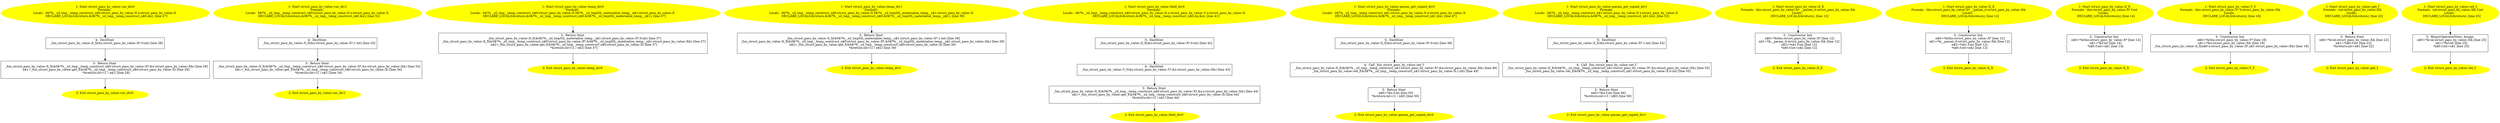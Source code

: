 /* @generated */
digraph iCFG {
"var_div0#struct_pass_by_value#_ZN20struct_pass_by_value8var_div0Ev.ea769bea3089b35ba8da79453ced9a10_1" [label="1: Start struct_pass_by_value::var_div0\nFormals: \nLocals:  0$?%__sil_tmp__temp_construct_n$0:struct_pass_by_value::X x:struct_pass_by_value::X \n   DECLARE_LOCALS(&return,&0$?%__sil_tmp__temp_construct_n$0,&x); [line 27]\n " color=yellow style=filled]
	

	 "var_div0#struct_pass_by_value#_ZN20struct_pass_by_value8var_div0Ev.ea769bea3089b35ba8da79453ced9a10_1" -> "var_div0#struct_pass_by_value#_ZN20struct_pass_by_value8var_div0Ev.ea769bea3089b35ba8da79453ced9a10_4" ;
"var_div0#struct_pass_by_value#_ZN20struct_pass_by_value8var_div0Ev.ea769bea3089b35ba8da79453ced9a10_2" [label="2: Exit struct_pass_by_value::var_div0 \n  " color=yellow style=filled]
	

"var_div0#struct_pass_by_value#_ZN20struct_pass_by_value8var_div0Ev.ea769bea3089b35ba8da79453ced9a10_3" [label="3:  Return Stmt \n   _fun_struct_pass_by_value::X_X(&0$?%__sil_tmp__temp_construct_n$0:struct_pass_by_value::X*,&x:struct_pass_by_value::X&) [line 29]\n  n$1=_fun_struct_pass_by_value::get_f(&0$?%__sil_tmp__temp_construct_n$0:struct_pass_by_value::X) [line 29]\n  *&return:int=(1 / n$1) [line 29]\n " shape="box"]
	

	 "var_div0#struct_pass_by_value#_ZN20struct_pass_by_value8var_div0Ev.ea769bea3089b35ba8da79453ced9a10_3" -> "var_div0#struct_pass_by_value#_ZN20struct_pass_by_value8var_div0Ev.ea769bea3089b35ba8da79453ced9a10_2" ;
"var_div0#struct_pass_by_value#_ZN20struct_pass_by_value8var_div0Ev.ea769bea3089b35ba8da79453ced9a10_4" [label="4:  DeclStmt \n   _fun_struct_pass_by_value::X_X(&x:struct_pass_by_value::X*,0:int) [line 28]\n " shape="box"]
	

	 "var_div0#struct_pass_by_value#_ZN20struct_pass_by_value8var_div0Ev.ea769bea3089b35ba8da79453ced9a10_4" -> "var_div0#struct_pass_by_value#_ZN20struct_pass_by_value8var_div0Ev.ea769bea3089b35ba8da79453ced9a10_3" ;
"var_div1#struct_pass_by_value#_ZN20struct_pass_by_value8var_div1Ev.8d008dbf4f81bb7828cb268151c5d801_1" [label="1: Start struct_pass_by_value::var_div1\nFormals: \nLocals:  0$?%__sil_tmp__temp_construct_n$0:struct_pass_by_value::X x:struct_pass_by_value::X \n   DECLARE_LOCALS(&return,&0$?%__sil_tmp__temp_construct_n$0,&x); [line 32]\n " color=yellow style=filled]
	

	 "var_div1#struct_pass_by_value#_ZN20struct_pass_by_value8var_div1Ev.8d008dbf4f81bb7828cb268151c5d801_1" -> "var_div1#struct_pass_by_value#_ZN20struct_pass_by_value8var_div1Ev.8d008dbf4f81bb7828cb268151c5d801_4" ;
"var_div1#struct_pass_by_value#_ZN20struct_pass_by_value8var_div1Ev.8d008dbf4f81bb7828cb268151c5d801_2" [label="2: Exit struct_pass_by_value::var_div1 \n  " color=yellow style=filled]
	

"var_div1#struct_pass_by_value#_ZN20struct_pass_by_value8var_div1Ev.8d008dbf4f81bb7828cb268151c5d801_3" [label="3:  Return Stmt \n   _fun_struct_pass_by_value::X_X(&0$?%__sil_tmp__temp_construct_n$0:struct_pass_by_value::X*,&x:struct_pass_by_value::X&) [line 34]\n  n$1=_fun_struct_pass_by_value::get_f(&0$?%__sil_tmp__temp_construct_n$0:struct_pass_by_value::X) [line 34]\n  *&return:int=(1 / n$1) [line 34]\n " shape="box"]
	

	 "var_div1#struct_pass_by_value#_ZN20struct_pass_by_value8var_div1Ev.8d008dbf4f81bb7828cb268151c5d801_3" -> "var_div1#struct_pass_by_value#_ZN20struct_pass_by_value8var_div1Ev.8d008dbf4f81bb7828cb268151c5d801_2" ;
"var_div1#struct_pass_by_value#_ZN20struct_pass_by_value8var_div1Ev.8d008dbf4f81bb7828cb268151c5d801_4" [label="4:  DeclStmt \n   _fun_struct_pass_by_value::X_X(&x:struct_pass_by_value::X*,1:int) [line 33]\n " shape="box"]
	

	 "var_div1#struct_pass_by_value#_ZN20struct_pass_by_value8var_div1Ev.8d008dbf4f81bb7828cb268151c5d801_4" -> "var_div1#struct_pass_by_value#_ZN20struct_pass_by_value8var_div1Ev.8d008dbf4f81bb7828cb268151c5d801_3" ;
"temp_div0#struct_pass_by_value#_ZN20struct_pass_by_value9temp_div0Ev.6a3fc7a7402a35ea8c204e12f479e694_1" [label="1: Start struct_pass_by_value::temp_div0\nFormals: \nLocals:  0$?%__sil_tmp__temp_construct_n$0:struct_pass_by_value::X 0$?%__sil_tmpSIL_materialize_temp__n$1:struct_pass_by_value::X \n   DECLARE_LOCALS(&return,&0$?%__sil_tmp__temp_construct_n$0,&0$?%__sil_tmpSIL_materialize_temp__n$1); [line 37]\n " color=yellow style=filled]
	

	 "temp_div0#struct_pass_by_value#_ZN20struct_pass_by_value9temp_div0Ev.6a3fc7a7402a35ea8c204e12f479e694_1" -> "temp_div0#struct_pass_by_value#_ZN20struct_pass_by_value9temp_div0Ev.6a3fc7a7402a35ea8c204e12f479e694_3" ;
"temp_div0#struct_pass_by_value#_ZN20struct_pass_by_value9temp_div0Ev.6a3fc7a7402a35ea8c204e12f479e694_2" [label="2: Exit struct_pass_by_value::temp_div0 \n  " color=yellow style=filled]
	

"temp_div0#struct_pass_by_value#_ZN20struct_pass_by_value9temp_div0Ev.6a3fc7a7402a35ea8c204e12f479e694_3" [label="3:  Return Stmt \n   _fun_struct_pass_by_value::X_X(&0$?%__sil_tmpSIL_materialize_temp__n$1:struct_pass_by_value::X*,0:int) [line 37]\n  _fun_struct_pass_by_value::X_X(&0$?%__sil_tmp__temp_construct_n$0:struct_pass_by_value::X*,&0$?%__sil_tmpSIL_materialize_temp__n$1:struct_pass_by_value::X&) [line 37]\n  n$2=_fun_struct_pass_by_value::get_f(&0$?%__sil_tmp__temp_construct_n$0:struct_pass_by_value::X) [line 37]\n  *&return:int=(1 / n$2) [line 37]\n " shape="box"]
	

	 "temp_div0#struct_pass_by_value#_ZN20struct_pass_by_value9temp_div0Ev.6a3fc7a7402a35ea8c204e12f479e694_3" -> "temp_div0#struct_pass_by_value#_ZN20struct_pass_by_value9temp_div0Ev.6a3fc7a7402a35ea8c204e12f479e694_2" ;
"temp_div1#struct_pass_by_value#_ZN20struct_pass_by_value9temp_div1Ev.e4430496c9975df81d6f1cda9849e4c1_1" [label="1: Start struct_pass_by_value::temp_div1\nFormals: \nLocals:  0$?%__sil_tmp__temp_construct_n$0:struct_pass_by_value::X 0$?%__sil_tmpSIL_materialize_temp__n$1:struct_pass_by_value::X \n   DECLARE_LOCALS(&return,&0$?%__sil_tmp__temp_construct_n$0,&0$?%__sil_tmpSIL_materialize_temp__n$1); [line 39]\n " color=yellow style=filled]
	

	 "temp_div1#struct_pass_by_value#_ZN20struct_pass_by_value9temp_div1Ev.e4430496c9975df81d6f1cda9849e4c1_1" -> "temp_div1#struct_pass_by_value#_ZN20struct_pass_by_value9temp_div1Ev.e4430496c9975df81d6f1cda9849e4c1_3" ;
"temp_div1#struct_pass_by_value#_ZN20struct_pass_by_value9temp_div1Ev.e4430496c9975df81d6f1cda9849e4c1_2" [label="2: Exit struct_pass_by_value::temp_div1 \n  " color=yellow style=filled]
	

"temp_div1#struct_pass_by_value#_ZN20struct_pass_by_value9temp_div1Ev.e4430496c9975df81d6f1cda9849e4c1_3" [label="3:  Return Stmt \n   _fun_struct_pass_by_value::X_X(&0$?%__sil_tmpSIL_materialize_temp__n$1:struct_pass_by_value::X*,1:int) [line 39]\n  _fun_struct_pass_by_value::X_X(&0$?%__sil_tmp__temp_construct_n$0:struct_pass_by_value::X*,&0$?%__sil_tmpSIL_materialize_temp__n$1:struct_pass_by_value::X&) [line 39]\n  n$2=_fun_struct_pass_by_value::get_f(&0$?%__sil_tmp__temp_construct_n$0:struct_pass_by_value::X) [line 39]\n  *&return:int=(1 / n$2) [line 39]\n " shape="box"]
	

	 "temp_div1#struct_pass_by_value#_ZN20struct_pass_by_value9temp_div1Ev.e4430496c9975df81d6f1cda9849e4c1_3" -> "temp_div1#struct_pass_by_value#_ZN20struct_pass_by_value9temp_div1Ev.e4430496c9975df81d6f1cda9849e4c1_2" ;
"field_div0#struct_pass_by_value#_ZN20struct_pass_by_value10field_div0Ev.12455f7da0951932d0d6e44f468a9dfa_1" [label="1: Start struct_pass_by_value::field_div0\nFormals: \nLocals:  0$?%__sil_tmp__temp_construct_n$0:struct_pass_by_value::X y:struct_pass_by_value::Y x:struct_pass_by_value::X \n   DECLARE_LOCALS(&return,&0$?%__sil_tmp__temp_construct_n$0,&y,&x); [line 41]\n " color=yellow style=filled]
	

	 "field_div0#struct_pass_by_value#_ZN20struct_pass_by_value10field_div0Ev.12455f7da0951932d0d6e44f468a9dfa_1" -> "field_div0#struct_pass_by_value#_ZN20struct_pass_by_value10field_div0Ev.12455f7da0951932d0d6e44f468a9dfa_5" ;
"field_div0#struct_pass_by_value#_ZN20struct_pass_by_value10field_div0Ev.12455f7da0951932d0d6e44f468a9dfa_2" [label="2: Exit struct_pass_by_value::field_div0 \n  " color=yellow style=filled]
	

"field_div0#struct_pass_by_value#_ZN20struct_pass_by_value10field_div0Ev.12455f7da0951932d0d6e44f468a9dfa_3" [label="3:  Return Stmt \n   _fun_struct_pass_by_value::X_X(&0$?%__sil_tmp__temp_construct_n$0:struct_pass_by_value::X*,&y.x:struct_pass_by_value::X&) [line 44]\n  n$1=_fun_struct_pass_by_value::get_f(&0$?%__sil_tmp__temp_construct_n$0:struct_pass_by_value::X) [line 44]\n  *&return:int=(1 / n$1) [line 44]\n " shape="box"]
	

	 "field_div0#struct_pass_by_value#_ZN20struct_pass_by_value10field_div0Ev.12455f7da0951932d0d6e44f468a9dfa_3" -> "field_div0#struct_pass_by_value#_ZN20struct_pass_by_value10field_div0Ev.12455f7da0951932d0d6e44f468a9dfa_2" ;
"field_div0#struct_pass_by_value#_ZN20struct_pass_by_value10field_div0Ev.12455f7da0951932d0d6e44f468a9dfa_4" [label="4:  DeclStmt \n   _fun_struct_pass_by_value::Y_Y(&y:struct_pass_by_value::Y*,&x:struct_pass_by_value::X&) [line 43]\n " shape="box"]
	

	 "field_div0#struct_pass_by_value#_ZN20struct_pass_by_value10field_div0Ev.12455f7da0951932d0d6e44f468a9dfa_4" -> "field_div0#struct_pass_by_value#_ZN20struct_pass_by_value10field_div0Ev.12455f7da0951932d0d6e44f468a9dfa_3" ;
"field_div0#struct_pass_by_value#_ZN20struct_pass_by_value10field_div0Ev.12455f7da0951932d0d6e44f468a9dfa_5" [label="5:  DeclStmt \n   _fun_struct_pass_by_value::X_X(&x:struct_pass_by_value::X*,0:int) [line 42]\n " shape="box"]
	

	 "field_div0#struct_pass_by_value#_ZN20struct_pass_by_value10field_div0Ev.12455f7da0951932d0d6e44f468a9dfa_5" -> "field_div0#struct_pass_by_value#_ZN20struct_pass_by_value10field_div0Ev.12455f7da0951932d0d6e44f468a9dfa_4" ;
"param_get_copied_div0#struct_pass_by_value#_ZN20struct_pass_by_value21param_get_copied_div0Ev.bc08f53bd406a8850971bd434a8e414b_1" [label="1: Start struct_pass_by_value::param_get_copied_div0\nFormals: \nLocals:  0$?%__sil_tmp__temp_construct_n$1:struct_pass_by_value::X x:struct_pass_by_value::X \n   DECLARE_LOCALS(&return,&0$?%__sil_tmp__temp_construct_n$1,&x); [line 47]\n " color=yellow style=filled]
	

	 "param_get_copied_div0#struct_pass_by_value#_ZN20struct_pass_by_value21param_get_copied_div0Ev.bc08f53bd406a8850971bd434a8e414b_1" -> "param_get_copied_div0#struct_pass_by_value#_ZN20struct_pass_by_value21param_get_copied_div0Ev.bc08f53bd406a8850971bd434a8e414b_5" ;
"param_get_copied_div0#struct_pass_by_value#_ZN20struct_pass_by_value21param_get_copied_div0Ev.bc08f53bd406a8850971bd434a8e414b_2" [label="2: Exit struct_pass_by_value::param_get_copied_div0 \n  " color=yellow style=filled]
	

"param_get_copied_div0#struct_pass_by_value#_ZN20struct_pass_by_value21param_get_copied_div0Ev.bc08f53bd406a8850971bd434a8e414b_3" [label="3:  Return Stmt \n   n$0=*&x.f:int [line 50]\n  *&return:int=(1 / n$0) [line 50]\n " shape="box"]
	

	 "param_get_copied_div0#struct_pass_by_value#_ZN20struct_pass_by_value21param_get_copied_div0Ev.bc08f53bd406a8850971bd434a8e414b_3" -> "param_get_copied_div0#struct_pass_by_value#_ZN20struct_pass_by_value21param_get_copied_div0Ev.bc08f53bd406a8850971bd434a8e414b_2" ;
"param_get_copied_div0#struct_pass_by_value#_ZN20struct_pass_by_value21param_get_copied_div0Ev.bc08f53bd406a8850971bd434a8e414b_4" [label="4:  Call _fun_struct_pass_by_value::set_f \n   _fun_struct_pass_by_value::X_X(&0$?%__sil_tmp__temp_construct_n$1:struct_pass_by_value::X*,&x:struct_pass_by_value::X&) [line 49]\n  _fun_struct_pass_by_value::set_f(&0$?%__sil_tmp__temp_construct_n$1:struct_pass_by_value::X,1:int) [line 49]\n " shape="box"]
	

	 "param_get_copied_div0#struct_pass_by_value#_ZN20struct_pass_by_value21param_get_copied_div0Ev.bc08f53bd406a8850971bd434a8e414b_4" -> "param_get_copied_div0#struct_pass_by_value#_ZN20struct_pass_by_value21param_get_copied_div0Ev.bc08f53bd406a8850971bd434a8e414b_3" ;
"param_get_copied_div0#struct_pass_by_value#_ZN20struct_pass_by_value21param_get_copied_div0Ev.bc08f53bd406a8850971bd434a8e414b_5" [label="5:  DeclStmt \n   _fun_struct_pass_by_value::X_X(&x:struct_pass_by_value::X*,0:int) [line 48]\n " shape="box"]
	

	 "param_get_copied_div0#struct_pass_by_value#_ZN20struct_pass_by_value21param_get_copied_div0Ev.bc08f53bd406a8850971bd434a8e414b_5" -> "param_get_copied_div0#struct_pass_by_value#_ZN20struct_pass_by_value21param_get_copied_div0Ev.bc08f53bd406a8850971bd434a8e414b_4" ;
"param_get_copied_div1#struct_pass_by_value#_ZN20struct_pass_by_value21param_get_copied_div1Ev.a478d92732cbfd3143baded8caa93a88_1" [label="1: Start struct_pass_by_value::param_get_copied_div1\nFormals: \nLocals:  0$?%__sil_tmp__temp_construct_n$1:struct_pass_by_value::X x:struct_pass_by_value::X \n   DECLARE_LOCALS(&return,&0$?%__sil_tmp__temp_construct_n$1,&x); [line 53]\n " color=yellow style=filled]
	

	 "param_get_copied_div1#struct_pass_by_value#_ZN20struct_pass_by_value21param_get_copied_div1Ev.a478d92732cbfd3143baded8caa93a88_1" -> "param_get_copied_div1#struct_pass_by_value#_ZN20struct_pass_by_value21param_get_copied_div1Ev.a478d92732cbfd3143baded8caa93a88_5" ;
"param_get_copied_div1#struct_pass_by_value#_ZN20struct_pass_by_value21param_get_copied_div1Ev.a478d92732cbfd3143baded8caa93a88_2" [label="2: Exit struct_pass_by_value::param_get_copied_div1 \n  " color=yellow style=filled]
	

"param_get_copied_div1#struct_pass_by_value#_ZN20struct_pass_by_value21param_get_copied_div1Ev.a478d92732cbfd3143baded8caa93a88_3" [label="3:  Return Stmt \n   n$0=*&x.f:int [line 56]\n  *&return:int=(1 / n$0) [line 56]\n " shape="box"]
	

	 "param_get_copied_div1#struct_pass_by_value#_ZN20struct_pass_by_value21param_get_copied_div1Ev.a478d92732cbfd3143baded8caa93a88_3" -> "param_get_copied_div1#struct_pass_by_value#_ZN20struct_pass_by_value21param_get_copied_div1Ev.a478d92732cbfd3143baded8caa93a88_2" ;
"param_get_copied_div1#struct_pass_by_value#_ZN20struct_pass_by_value21param_get_copied_div1Ev.a478d92732cbfd3143baded8caa93a88_4" [label="4:  Call _fun_struct_pass_by_value::set_f \n   _fun_struct_pass_by_value::X_X(&0$?%__sil_tmp__temp_construct_n$1:struct_pass_by_value::X*,&x:struct_pass_by_value::X&) [line 55]\n  _fun_struct_pass_by_value::set_f(&0$?%__sil_tmp__temp_construct_n$1:struct_pass_by_value::X,0:int) [line 55]\n " shape="box"]
	

	 "param_get_copied_div1#struct_pass_by_value#_ZN20struct_pass_by_value21param_get_copied_div1Ev.a478d92732cbfd3143baded8caa93a88_4" -> "param_get_copied_div1#struct_pass_by_value#_ZN20struct_pass_by_value21param_get_copied_div1Ev.a478d92732cbfd3143baded8caa93a88_3" ;
"param_get_copied_div1#struct_pass_by_value#_ZN20struct_pass_by_value21param_get_copied_div1Ev.a478d92732cbfd3143baded8caa93a88_5" [label="5:  DeclStmt \n   _fun_struct_pass_by_value::X_X(&x:struct_pass_by_value::X*,1:int) [line 54]\n " shape="box"]
	

	 "param_get_copied_div1#struct_pass_by_value#_ZN20struct_pass_by_value21param_get_copied_div1Ev.a478d92732cbfd3143baded8caa93a88_5" -> "param_get_copied_div1#struct_pass_by_value#_ZN20struct_pass_by_value21param_get_copied_div1Ev.a478d92732cbfd3143baded8caa93a88_4" ;
"X#X#struct_pass_by_value#{_ZN20struct_pass_by_value1XC1EOS0_|constexpr}.38a71213b4829bbfe72ae0107ed450f0_1" [label="1: Start struct_pass_by_value::X_X\nFormals:  this:struct_pass_by_value::X* __param_0:struct_pass_by_value::X&\nLocals:  \n   DECLARE_LOCALS(&return); [line 12]\n " color=yellow style=filled]
	

	 "X#X#struct_pass_by_value#{_ZN20struct_pass_by_value1XC1EOS0_|constexpr}.38a71213b4829bbfe72ae0107ed450f0_1" -> "X#X#struct_pass_by_value#{_ZN20struct_pass_by_value1XC1EOS0_|constexpr}.38a71213b4829bbfe72ae0107ed450f0_3" ;
"X#X#struct_pass_by_value#{_ZN20struct_pass_by_value1XC1EOS0_|constexpr}.38a71213b4829bbfe72ae0107ed450f0_2" [label="2: Exit struct_pass_by_value::X_X \n  " color=yellow style=filled]
	

"X#X#struct_pass_by_value#{_ZN20struct_pass_by_value1XC1EOS0_|constexpr}.38a71213b4829bbfe72ae0107ed450f0_3" [label="3:  Constructor Init \n   n$0=*&this:struct_pass_by_value::X* [line 12]\n  n$1=*&__param_0:struct_pass_by_value::X& [line 12]\n  n$2=*n$1.f:int [line 12]\n  *n$0.f:int=n$2 [line 12]\n " shape="box"]
	

	 "X#X#struct_pass_by_value#{_ZN20struct_pass_by_value1XC1EOS0_|constexpr}.38a71213b4829bbfe72ae0107ed450f0_3" -> "X#X#struct_pass_by_value#{_ZN20struct_pass_by_value1XC1EOS0_|constexpr}.38a71213b4829bbfe72ae0107ed450f0_2" ;
"X#X#struct_pass_by_value#{_ZN20struct_pass_by_value1XC1ERKS0_|constexpr}.395223c91e8475ac0e16cddc9acb281d_1" [label="1: Start struct_pass_by_value::X_X\nFormals:  this:struct_pass_by_value::X* __param_0:struct_pass_by_value::X&\nLocals:  \n   DECLARE_LOCALS(&return); [line 12]\n " color=yellow style=filled]
	

	 "X#X#struct_pass_by_value#{_ZN20struct_pass_by_value1XC1ERKS0_|constexpr}.395223c91e8475ac0e16cddc9acb281d_1" -> "X#X#struct_pass_by_value#{_ZN20struct_pass_by_value1XC1ERKS0_|constexpr}.395223c91e8475ac0e16cddc9acb281d_3" ;
"X#X#struct_pass_by_value#{_ZN20struct_pass_by_value1XC1ERKS0_|constexpr}.395223c91e8475ac0e16cddc9acb281d_2" [label="2: Exit struct_pass_by_value::X_X \n  " color=yellow style=filled]
	

"X#X#struct_pass_by_value#{_ZN20struct_pass_by_value1XC1ERKS0_|constexpr}.395223c91e8475ac0e16cddc9acb281d_3" [label="3:  Constructor Init \n   n$0=*&this:struct_pass_by_value::X* [line 12]\n  n$1=*&__param_0:struct_pass_by_value::X& [line 12]\n  n$2=*n$1.f:int [line 12]\n  *n$0.f:int=n$2 [line 12]\n " shape="box"]
	

	 "X#X#struct_pass_by_value#{_ZN20struct_pass_by_value1XC1ERKS0_|constexpr}.395223c91e8475ac0e16cddc9acb281d_3" -> "X#X#struct_pass_by_value#{_ZN20struct_pass_by_value1XC1ERKS0_|constexpr}.395223c91e8475ac0e16cddc9acb281d_2" ;
"X#X#struct_pass_by_value#{_ZN20struct_pass_by_value1XC1Ei}.4c01f928279242a5994b8212d85ebedb_1" [label="1: Start struct_pass_by_value::X_X\nFormals:  this:struct_pass_by_value::X* f:int\nLocals:  \n   DECLARE_LOCALS(&return); [line 14]\n " color=yellow style=filled]
	

	 "X#X#struct_pass_by_value#{_ZN20struct_pass_by_value1XC1Ei}.4c01f928279242a5994b8212d85ebedb_1" -> "X#X#struct_pass_by_value#{_ZN20struct_pass_by_value1XC1Ei}.4c01f928279242a5994b8212d85ebedb_3" ;
"X#X#struct_pass_by_value#{_ZN20struct_pass_by_value1XC1Ei}.4c01f928279242a5994b8212d85ebedb_2" [label="2: Exit struct_pass_by_value::X_X \n  " color=yellow style=filled]
	

"X#X#struct_pass_by_value#{_ZN20struct_pass_by_value1XC1Ei}.4c01f928279242a5994b8212d85ebedb_3" [label="3:  Constructor Init \n   n$0=*&this:struct_pass_by_value::X* [line 14]\n  n$1=*&f:int [line 14]\n  *n$0.f:int=n$1 [line 14]\n " shape="box"]
	

	 "X#X#struct_pass_by_value#{_ZN20struct_pass_by_value1XC1Ei}.4c01f928279242a5994b8212d85ebedb_3" -> "X#X#struct_pass_by_value#{_ZN20struct_pass_by_value1XC1Ei}.4c01f928279242a5994b8212d85ebedb_2" ;
"Y#Y#struct_pass_by_value#{_ZN20struct_pass_by_value1YC1ERKNS_1XE}.8a81f6f538ade21c1d4ebc1a51bad9e6_1" [label="1: Start struct_pass_by_value::Y_Y\nFormals:  this:struct_pass_by_value::Y* x:struct_pass_by_value::X&\nLocals:  \n   DECLARE_LOCALS(&return); [line 18]\n " color=yellow style=filled]
	

	 "Y#Y#struct_pass_by_value#{_ZN20struct_pass_by_value1YC1ERKNS_1XE}.8a81f6f538ade21c1d4ebc1a51bad9e6_1" -> "Y#Y#struct_pass_by_value#{_ZN20struct_pass_by_value1YC1ERKNS_1XE}.8a81f6f538ade21c1d4ebc1a51bad9e6_3" ;
"Y#Y#struct_pass_by_value#{_ZN20struct_pass_by_value1YC1ERKNS_1XE}.8a81f6f538ade21c1d4ebc1a51bad9e6_2" [label="2: Exit struct_pass_by_value::Y_Y \n  " color=yellow style=filled]
	

"Y#Y#struct_pass_by_value#{_ZN20struct_pass_by_value1YC1ERKNS_1XE}.8a81f6f538ade21c1d4ebc1a51bad9e6_3" [label="3:  Constructor Init \n   n$0=*&this:struct_pass_by_value::Y* [line 18]\n  n$1=*&x:struct_pass_by_value::X& [line 18]\n  _fun_struct_pass_by_value::X_X(n$0.x:struct_pass_by_value::X*,n$1:struct_pass_by_value::X&) [line 18]\n " shape="box"]
	

	 "Y#Y#struct_pass_by_value#{_ZN20struct_pass_by_value1YC1ERKNS_1XE}.8a81f6f538ade21c1d4ebc1a51bad9e6_3" -> "Y#Y#struct_pass_by_value#{_ZN20struct_pass_by_value1YC1ERKNS_1XE}.8a81f6f538ade21c1d4ebc1a51bad9e6_2" ;
"get_f#struct_pass_by_value#_ZN20struct_pass_by_value5get_fENS_1XE.d9eb5656addf74c4646b11cf2d3f3307_1" [label="1: Start struct_pass_by_value::get_f\nFormals:  val:struct_pass_by_value::X&\nLocals:  \n   DECLARE_LOCALS(&return); [line 22]\n " color=yellow style=filled]
	

	 "get_f#struct_pass_by_value#_ZN20struct_pass_by_value5get_fENS_1XE.d9eb5656addf74c4646b11cf2d3f3307_1" -> "get_f#struct_pass_by_value#_ZN20struct_pass_by_value5get_fENS_1XE.d9eb5656addf74c4646b11cf2d3f3307_3" ;
"get_f#struct_pass_by_value#_ZN20struct_pass_by_value5get_fENS_1XE.d9eb5656addf74c4646b11cf2d3f3307_2" [label="2: Exit struct_pass_by_value::get_f \n  " color=yellow style=filled]
	

"get_f#struct_pass_by_value#_ZN20struct_pass_by_value5get_fENS_1XE.d9eb5656addf74c4646b11cf2d3f3307_3" [label="3:  Return Stmt \n   n$0=*&val:struct_pass_by_value::X& [line 22]\n  n$1=*n$0.f:int [line 22]\n  *&return:int=n$1 [line 22]\n " shape="box"]
	

	 "get_f#struct_pass_by_value#_ZN20struct_pass_by_value5get_fENS_1XE.d9eb5656addf74c4646b11cf2d3f3307_3" -> "get_f#struct_pass_by_value#_ZN20struct_pass_by_value5get_fENS_1XE.d9eb5656addf74c4646b11cf2d3f3307_2" ;
"set_f#struct_pass_by_value#_ZN20struct_pass_by_value5set_fENS_1XEi.f10cea3478ded77d2dcefbe25a6546ca_1" [label="1: Start struct_pass_by_value::set_f\nFormals:  val:struct_pass_by_value::X& f:int\nLocals:  \n   DECLARE_LOCALS(&return); [line 25]\n " color=yellow style=filled]
	

	 "set_f#struct_pass_by_value#_ZN20struct_pass_by_value5set_fENS_1XEi.f10cea3478ded77d2dcefbe25a6546ca_1" -> "set_f#struct_pass_by_value#_ZN20struct_pass_by_value5set_fENS_1XEi.f10cea3478ded77d2dcefbe25a6546ca_3" ;
"set_f#struct_pass_by_value#_ZN20struct_pass_by_value5set_fENS_1XEi.f10cea3478ded77d2dcefbe25a6546ca_2" [label="2: Exit struct_pass_by_value::set_f \n  " color=yellow style=filled]
	

"set_f#struct_pass_by_value#_ZN20struct_pass_by_value5set_fENS_1XEi.f10cea3478ded77d2dcefbe25a6546ca_3" [label="3:  BinaryOperatorStmt: Assign \n   n$0=*&val:struct_pass_by_value::X& [line 25]\n  n$1=*&f:int [line 25]\n  *n$0.f:int=n$1 [line 25]\n " shape="box"]
	

	 "set_f#struct_pass_by_value#_ZN20struct_pass_by_value5set_fENS_1XEi.f10cea3478ded77d2dcefbe25a6546ca_3" -> "set_f#struct_pass_by_value#_ZN20struct_pass_by_value5set_fENS_1XEi.f10cea3478ded77d2dcefbe25a6546ca_2" ;
}
